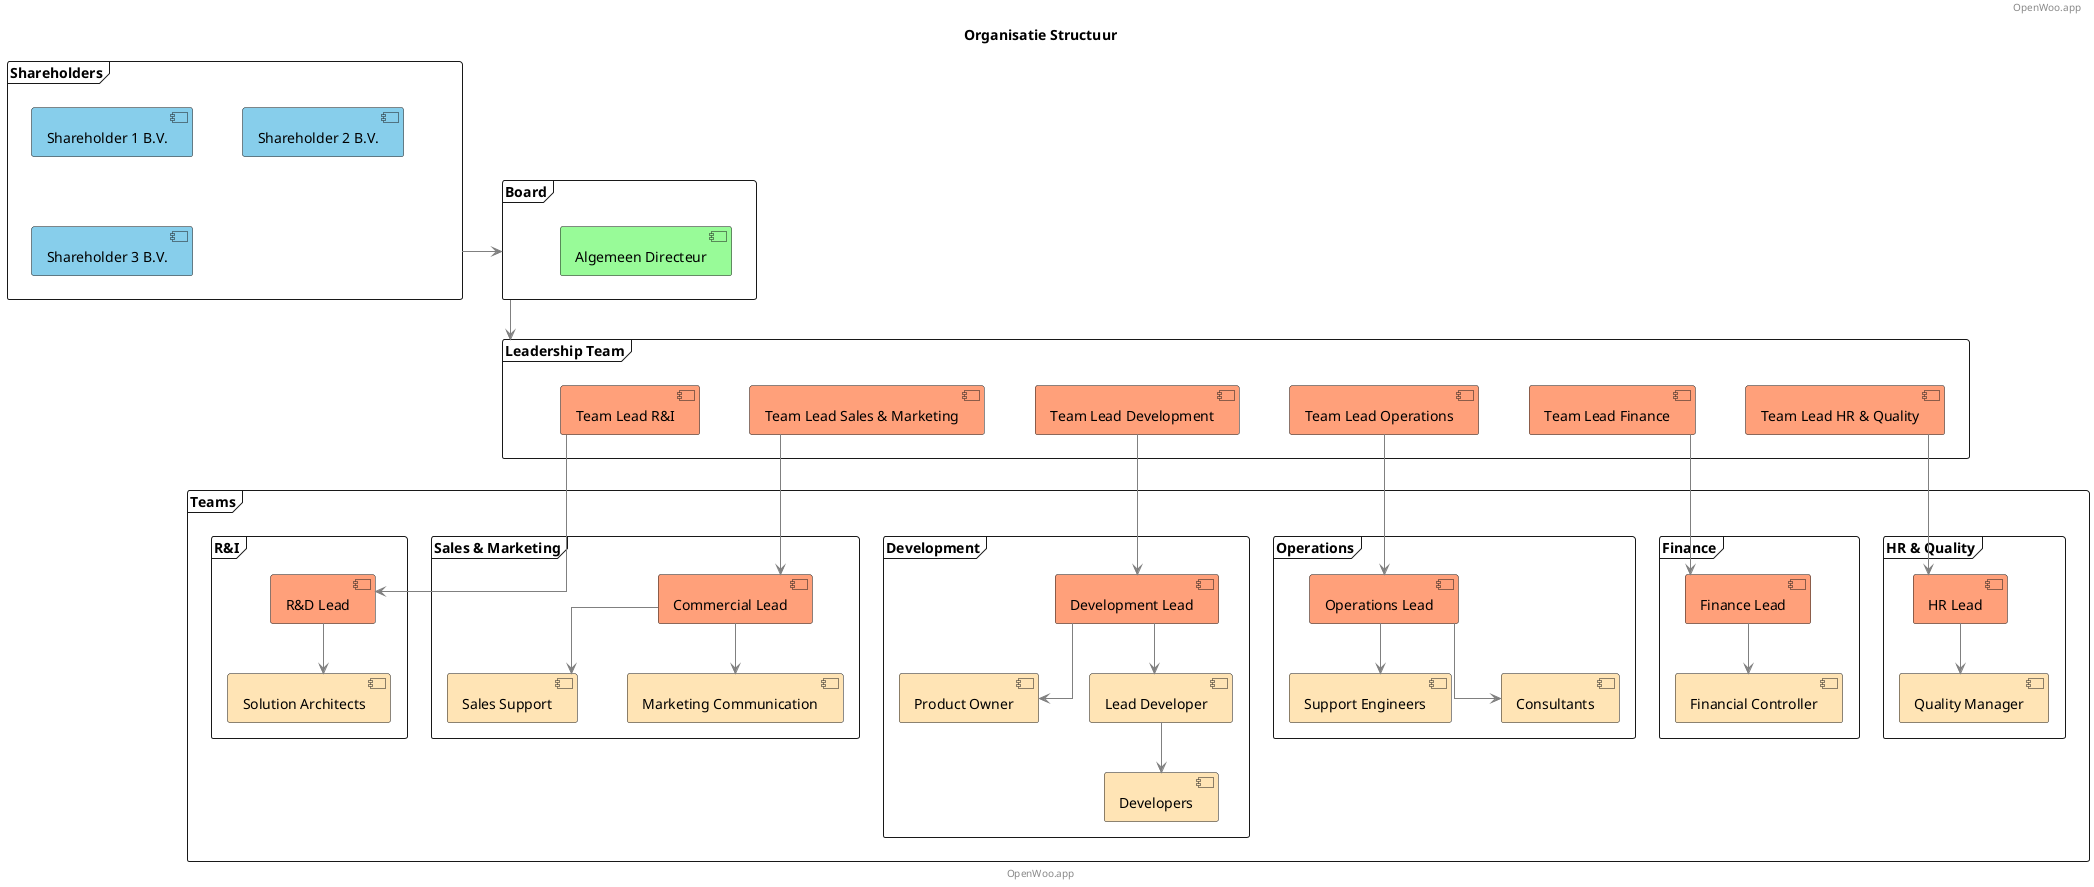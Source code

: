 @startuml
title Organisatie Structuur
footer: OpenWoo.app
header: OpenWoo.app

skinparam defaultFontName Arial
skinparam nodesep 50
skinparam ranksep 50
skinparam shadowing false
skinparam linetype ortho

' Shareholders
frame "Shareholders" {
    component "Shareholder 1 B.V." as SH1 #87CEEB
    component "Shareholder 2 B.V." as SH2 #87CEEB
    component "Shareholder 3 B.V." as SH3 #87CEEB
}

' Board
frame "Board" {
    component "Algemeen Directeur" as AD #98FB98
}

' Leadership Team
frame "Leadership Team" as LT {
    component "Team Lead HR & Quality" as TLHQ #FFA07A
    component "Team Lead Finance" as TLF #FFA07A
    component "Team Lead Operations" as TLO #FFA07A
    component "Team Lead Development" as TLD #FFA07A
    component "Team Lead Sales & Marketing" as TLSM #FFA07A
    component "Team Lead R&I" as TLRI #FFA07A
}

' Teams
frame "Teams" {
    ' HR & Quality Team
    frame "HR & Quality" {
        component "HR Lead" as HRL #FFA07A
        component "Quality Manager" as QM #FFE4B5
    }

    ' Finance Team
    frame "Finance" {
        component "Finance Lead" as FL #FFA07A
        component "Financial Controller" as FC #FFE4B5
    }

    ' Operations Team
    frame "Operations" {
        component "Operations Lead" as OL #FFA07A
        component "Support Engineers" as SE #FFE4B5
        component "Consultants" as CON #FFE4B5
    }

    ' Development Team
    frame "Development" {
        component "Development Lead" as DL #FFA07A
        component "Product Owner" as PO #FFE4B5
        component "Lead Developer" as LD #FFE4B5
        component "Developers" as DEV #FFE4B5
    }

    ' Sales & Marketing Team
    frame "Sales & Marketing" {
        component "Commercial Lead" as CL #FFA07A
        component "Sales Support" as SS #FFE4B5
        component "Marketing Communication" as MC #FFE4B5
    }

    ' Research & Innovation Team
    frame "R&I" {
        component "R&D Lead" as RDL #FFA07A
        component "Solution Architects" as SA #FFE4B5
    }
}

' Relationships
Shareholders -[#gray]-> Board
Board -[#gray]down-> LT

' HR & Quality relationships
TLHQ -[#gray]down-> HRL
HRL -[#gray]down-> QM

' Finance relationships
TLF -[#gray]down-> FL
FL -[#gray]down-> FC

' Operations relationships
TLO -[#gray]down-> OL
OL -[#gray]down-> SE
OL -[#gray]down-> CON

' Development relationships
TLD -[#gray]down-> DL
DL -[#gray]down-> PO
DL -[#gray]down-> LD
LD -[#gray]down-> DEV

' Sales & Marketing relationships
TLSM -[#gray]down-> CL
CL -[#gray]down-> SS
CL -[#gray]down-> MC

' R&I relationships
TLRI -[#gray]down-> RDL
RDL -[#gray]down-> SA

@enduml
